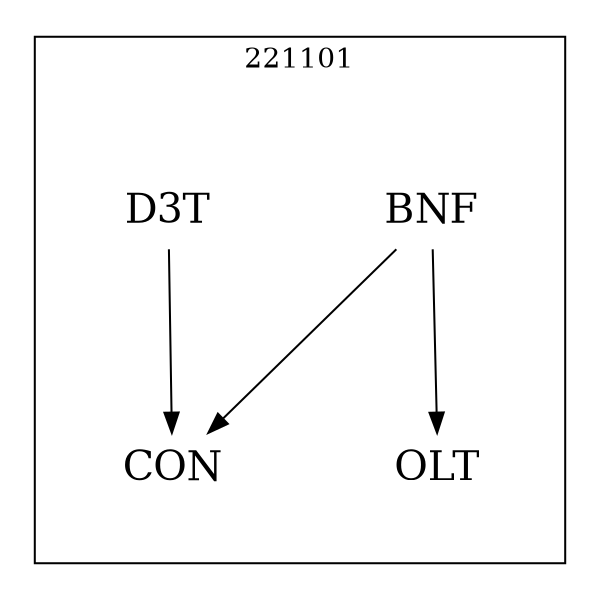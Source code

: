 strict digraph DAGS {
	size = "4,4!" ; ratio ="fill"; subgraph cluster_0{
			labeldoc = "t";
			label = "221101";node	[label= CON, shape = plaintext, fontsize=20] CON;node	[label= BNF, shape = plaintext, fontsize=20] BNF;node	[label= D3T, shape = plaintext, fontsize=20] D3T;node	[label= OLT, shape = plaintext, fontsize=20] OLT;
BNF->CON;
BNF->OLT;
D3T->CON;
	}}